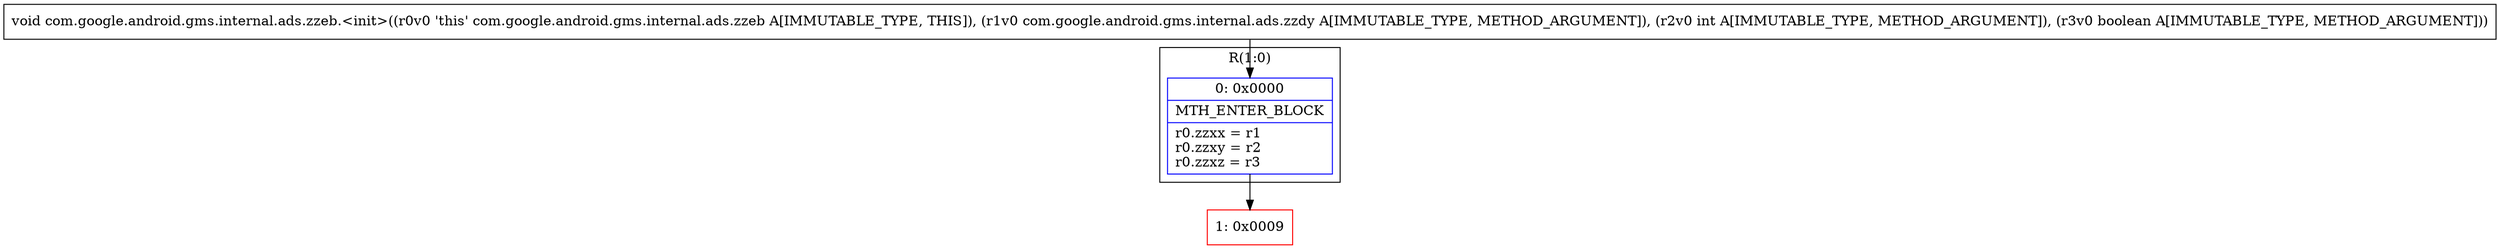 digraph "CFG forcom.google.android.gms.internal.ads.zzeb.\<init\>(Lcom\/google\/android\/gms\/internal\/ads\/zzdy;IZ)V" {
subgraph cluster_Region_438952313 {
label = "R(1:0)";
node [shape=record,color=blue];
Node_0 [shape=record,label="{0\:\ 0x0000|MTH_ENTER_BLOCK\l|r0.zzxx = r1\lr0.zzxy = r2\lr0.zzxz = r3\l}"];
}
Node_1 [shape=record,color=red,label="{1\:\ 0x0009}"];
MethodNode[shape=record,label="{void com.google.android.gms.internal.ads.zzeb.\<init\>((r0v0 'this' com.google.android.gms.internal.ads.zzeb A[IMMUTABLE_TYPE, THIS]), (r1v0 com.google.android.gms.internal.ads.zzdy A[IMMUTABLE_TYPE, METHOD_ARGUMENT]), (r2v0 int A[IMMUTABLE_TYPE, METHOD_ARGUMENT]), (r3v0 boolean A[IMMUTABLE_TYPE, METHOD_ARGUMENT])) }"];
MethodNode -> Node_0;
Node_0 -> Node_1;
}

